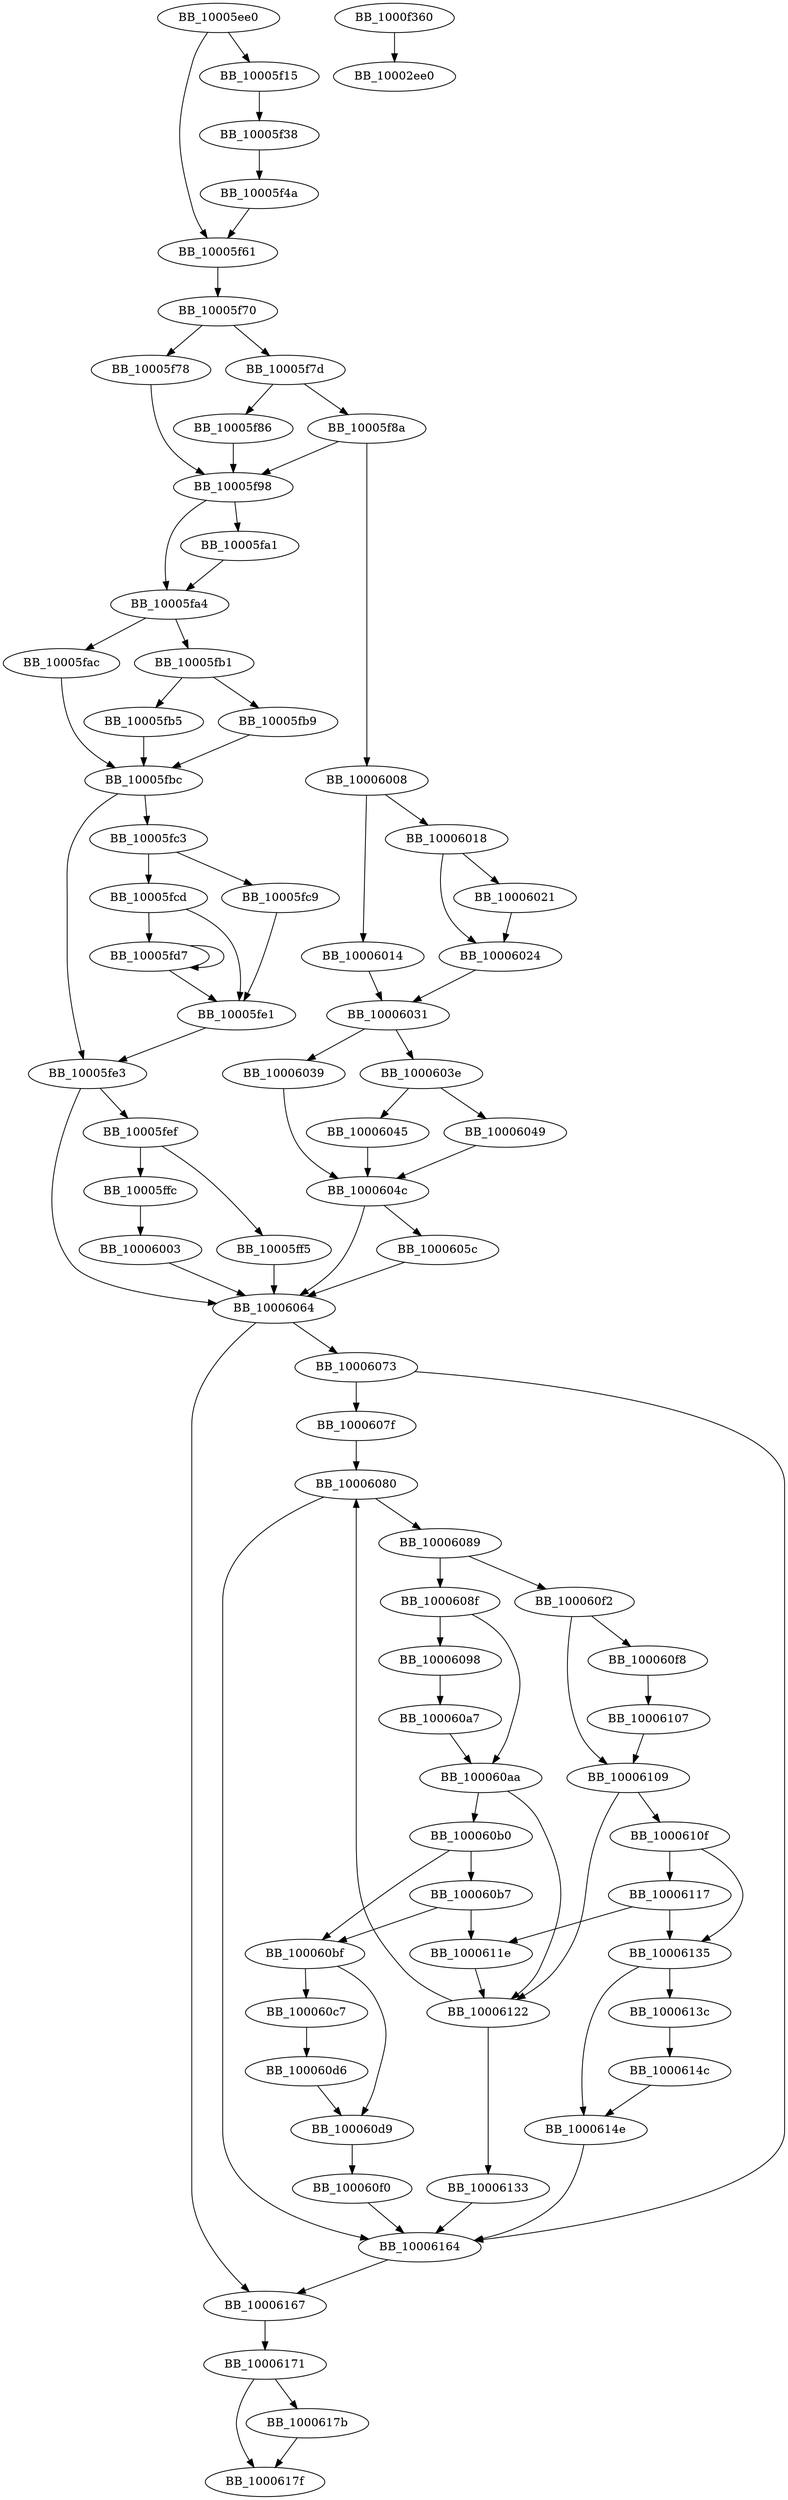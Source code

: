 DiGraph sub_10005EE0{
BB_10005ee0->BB_10005f15
BB_10005ee0->BB_10005f61
BB_10005f15->BB_10005f38
BB_10005f38->BB_10005f4a
BB_10005f4a->BB_10005f61
BB_10005f61->BB_10005f70
BB_10005f70->BB_10005f78
BB_10005f70->BB_10005f7d
BB_10005f78->BB_10005f98
BB_10005f7d->BB_10005f86
BB_10005f7d->BB_10005f8a
BB_10005f86->BB_10005f98
BB_10005f8a->BB_10005f98
BB_10005f8a->BB_10006008
BB_10005f98->BB_10005fa1
BB_10005f98->BB_10005fa4
BB_10005fa1->BB_10005fa4
BB_10005fa4->BB_10005fac
BB_10005fa4->BB_10005fb1
BB_10005fac->BB_10005fbc
BB_10005fb1->BB_10005fb5
BB_10005fb1->BB_10005fb9
BB_10005fb5->BB_10005fbc
BB_10005fb9->BB_10005fbc
BB_10005fbc->BB_10005fc3
BB_10005fbc->BB_10005fe3
BB_10005fc3->BB_10005fc9
BB_10005fc3->BB_10005fcd
BB_10005fc9->BB_10005fe1
BB_10005fcd->BB_10005fd7
BB_10005fcd->BB_10005fe1
BB_10005fd7->BB_10005fd7
BB_10005fd7->BB_10005fe1
BB_10005fe1->BB_10005fe3
BB_10005fe3->BB_10005fef
BB_10005fe3->BB_10006064
BB_10005fef->BB_10005ff5
BB_10005fef->BB_10005ffc
BB_10005ff5->BB_10006064
BB_10005ffc->BB_10006003
BB_10006003->BB_10006064
BB_10006008->BB_10006014
BB_10006008->BB_10006018
BB_10006014->BB_10006031
BB_10006018->BB_10006021
BB_10006018->BB_10006024
BB_10006021->BB_10006024
BB_10006024->BB_10006031
BB_10006031->BB_10006039
BB_10006031->BB_1000603e
BB_10006039->BB_1000604c
BB_1000603e->BB_10006045
BB_1000603e->BB_10006049
BB_10006045->BB_1000604c
BB_10006049->BB_1000604c
BB_1000604c->BB_1000605c
BB_1000604c->BB_10006064
BB_1000605c->BB_10006064
BB_10006064->BB_10006073
BB_10006064->BB_10006167
BB_10006073->BB_1000607f
BB_10006073->BB_10006164
BB_1000607f->BB_10006080
BB_10006080->BB_10006089
BB_10006080->BB_10006164
BB_10006089->BB_1000608f
BB_10006089->BB_100060f2
BB_1000608f->BB_10006098
BB_1000608f->BB_100060aa
BB_10006098->BB_100060a7
BB_100060a7->BB_100060aa
BB_100060aa->BB_100060b0
BB_100060aa->BB_10006122
BB_100060b0->BB_100060b7
BB_100060b0->BB_100060bf
BB_100060b7->BB_100060bf
BB_100060b7->BB_1000611e
BB_100060bf->BB_100060c7
BB_100060bf->BB_100060d9
BB_100060c7->BB_100060d6
BB_100060d6->BB_100060d9
BB_100060d9->BB_100060f0
BB_100060f0->BB_10006164
BB_100060f2->BB_100060f8
BB_100060f2->BB_10006109
BB_100060f8->BB_10006107
BB_10006107->BB_10006109
BB_10006109->BB_1000610f
BB_10006109->BB_10006122
BB_1000610f->BB_10006117
BB_1000610f->BB_10006135
BB_10006117->BB_1000611e
BB_10006117->BB_10006135
BB_1000611e->BB_10006122
BB_10006122->BB_10006080
BB_10006122->BB_10006133
BB_10006133->BB_10006164
BB_10006135->BB_1000613c
BB_10006135->BB_1000614e
BB_1000613c->BB_1000614c
BB_1000614c->BB_1000614e
BB_1000614e->BB_10006164
BB_10006164->BB_10006167
BB_10006167->BB_10006171
BB_10006171->BB_1000617b
BB_10006171->BB_1000617f
BB_1000617b->BB_1000617f
BB_1000f360->BB_10002ee0
}
